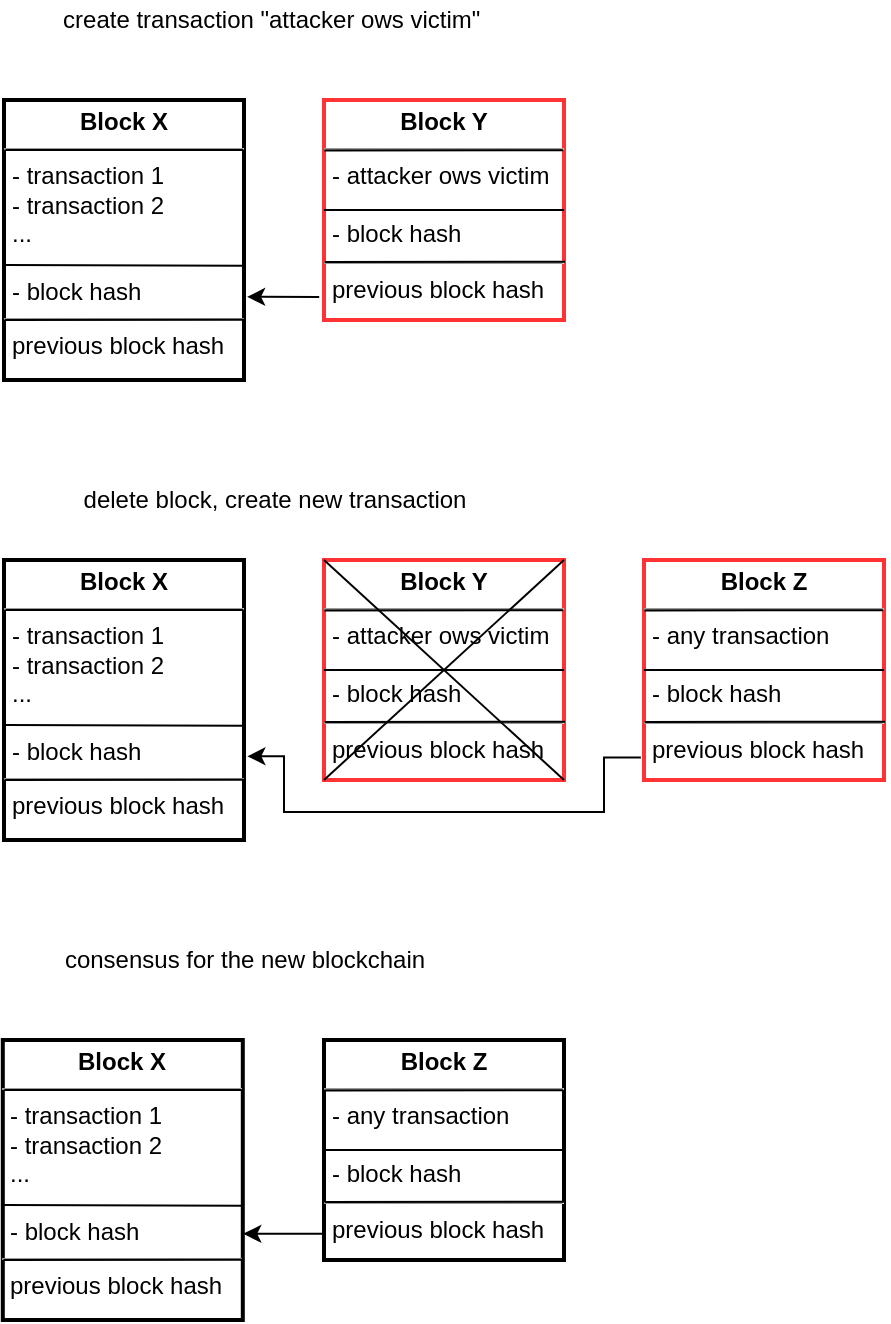 <mxfile version="14.5.1" type="device"><diagram id="3F3XWu-fcGcMDtiveNf3" name="Page-1"><mxGraphModel dx="494" dy="289" grid="0" gridSize="10" guides="1" tooltips="1" connect="1" arrows="1" fold="1" page="1" pageScale="1" pageWidth="827" pageHeight="1169" math="0" shadow="0"><root><mxCell id="0"/><mxCell id="1" parent="0"/><mxCell id="L31LWD1vX7EMfhoTZzkV-4" value="&lt;p style=&quot;margin: 0px ; margin-top: 4px ; text-align: center&quot;&gt;&lt;b&gt;Block X&lt;/b&gt;&lt;/p&gt;&lt;hr size=&quot;1&quot;&gt;&lt;p style=&quot;margin: 0px ; margin-left: 4px&quot;&gt;- transaction 1&lt;br&gt;&lt;/p&gt;&lt;p style=&quot;margin: 0px 0px 0px 4px&quot;&gt;- transaction 2&lt;/p&gt;&lt;p style=&quot;margin: 0px 0px 0px 4px&quot;&gt;...&lt;/p&gt;&lt;p style=&quot;margin: 0px 0px 0px 4px&quot;&gt;&lt;br&gt;&lt;/p&gt;&lt;p style=&quot;margin: 0px 0px 0px 4px&quot;&gt;- block hash&lt;/p&gt;&lt;hr size=&quot;1&quot;&gt;&lt;p style=&quot;margin: 0px ; margin-left: 4px&quot;&gt;previous block hash&lt;/p&gt;" style="verticalAlign=top;align=left;overflow=fill;fontSize=12;fontFamily=Helvetica;html=1;strokeWidth=2;container=0;perimeterSpacing=0;" parent="1" vertex="1"><mxGeometry x="110" y="190" width="120" height="140" as="geometry"/></mxCell><mxCell id="dVOfz46s6PjhYwLPF-xR-3" value="&lt;p style=&quot;margin: 0px ; margin-top: 4px ; text-align: center&quot;&gt;&lt;b&gt;Block Y&lt;/b&gt;&lt;/p&gt;&lt;hr size=&quot;1&quot;&gt;&lt;p style=&quot;margin: 0px ; margin-left: 4px&quot;&gt;- attacker ows victim&lt;/p&gt;&lt;p style=&quot;margin: 0px 0px 0px 4px&quot;&gt;&lt;br&gt;&lt;/p&gt;&lt;p style=&quot;margin: 0px 0px 0px 4px&quot;&gt;- block hash&lt;/p&gt;&lt;hr size=&quot;1&quot;&gt;&lt;p style=&quot;margin: 0px ; margin-left: 4px&quot;&gt;previous block hash&lt;/p&gt;" style="verticalAlign=top;align=left;overflow=fill;fontSize=12;fontFamily=Helvetica;html=1;fillColor=none;strokeColor=#FF3333;strokeWidth=2;" vertex="1" parent="1"><mxGeometry x="270" y="190" width="120" height="110" as="geometry"/></mxCell><mxCell id="dVOfz46s6PjhYwLPF-xR-4" value="create transaction &quot;attacker ows victim&quot;&amp;nbsp;" style="text;html=1;align=center;verticalAlign=middle;resizable=0;points=[];autosize=1;" vertex="1" parent="1"><mxGeometry x="130" y="140" width="230" height="20" as="geometry"/></mxCell><mxCell id="dVOfz46s6PjhYwLPF-xR-8" value="delete block, create new transaction" style="text;html=1;align=center;verticalAlign=middle;resizable=0;points=[];autosize=1;" vertex="1" parent="1"><mxGeometry x="140" y="380" width="210" height="20" as="geometry"/></mxCell><mxCell id="dVOfz46s6PjhYwLPF-xR-11" value="" style="endArrow=classic;html=1;entryX=1.013;entryY=0.703;entryDx=0;entryDy=0;entryPerimeter=0;exitX=-0.02;exitY=0.895;exitDx=0;exitDy=0;exitPerimeter=0;" edge="1" parent="1" source="dVOfz46s6PjhYwLPF-xR-3" target="L31LWD1vX7EMfhoTZzkV-4"><mxGeometry width="50" height="50" relative="1" as="geometry"><mxPoint x="270" y="440" as="sourcePoint"/><mxPoint x="320" y="390" as="targetPoint"/></mxGeometry></mxCell><mxCell id="dVOfz46s6PjhYwLPF-xR-15" value="" style="endArrow=none;startArrow=classic;html=1;rounded=0;edgeStyle=orthogonalEdgeStyle;entryX=-0.013;entryY=0.898;entryDx=0;entryDy=0;entryPerimeter=0;startFill=1;endFill=0;exitX=1.014;exitY=0.701;exitDx=0;exitDy=0;exitPerimeter=0;" edge="1" parent="1" source="dVOfz46s6PjhYwLPF-xR-34"><mxGeometry width="50" height="50" relative="1" as="geometry"><mxPoint x="225.24" y="518.84" as="sourcePoint"/><mxPoint x="428.44" y="518.78" as="targetPoint"/><Array as="points"><mxPoint x="250" y="518"/><mxPoint x="250" y="546"/><mxPoint x="410" y="546"/><mxPoint x="410" y="519"/></Array></mxGeometry></mxCell><mxCell id="dVOfz46s6PjhYwLPF-xR-19" value="consensus for the new blockchain" style="text;html=1;align=center;verticalAlign=middle;resizable=0;points=[];autosize=1;" vertex="1" parent="1"><mxGeometry x="130" y="610" width="200" height="20" as="geometry"/></mxCell><mxCell id="dVOfz46s6PjhYwLPF-xR-26" value="" style="endArrow=none;html=1;exitX=1;exitY=0.5;exitDx=0;exitDy=0;entryX=0;entryY=0.5;entryDx=0;entryDy=0;strokeWidth=1;" edge="1" parent="1" source="dVOfz46s6PjhYwLPF-xR-3" target="dVOfz46s6PjhYwLPF-xR-3"><mxGeometry width="50" height="50" relative="1" as="geometry"><mxPoint x="590.84" y="214.96" as="sourcePoint"/><mxPoint x="469.88" y="215.22" as="targetPoint"/></mxGeometry></mxCell><mxCell id="dVOfz46s6PjhYwLPF-xR-29" value="" style="endArrow=none;html=1;exitX=1.001;exitY=0.592;exitDx=0;exitDy=0;entryX=0.004;entryY=0.589;entryDx=0;entryDy=0;strokeWidth=1;entryPerimeter=0;exitPerimeter=0;" edge="1" parent="1" source="L31LWD1vX7EMfhoTZzkV-4" target="L31LWD1vX7EMfhoTZzkV-4"><mxGeometry width="50" height="50" relative="1" as="geometry"><mxPoint x="400" y="255" as="sourcePoint"/><mxPoint x="280.0" y="255" as="targetPoint"/></mxGeometry></mxCell><mxCell id="dVOfz46s6PjhYwLPF-xR-30" value="" style="endArrow=none;html=1;exitX=1.005;exitY=0.785;exitDx=0;exitDy=0;entryX=0.004;entryY=0.589;entryDx=0;entryDy=0;strokeWidth=1;entryPerimeter=0;exitPerimeter=0;" edge="1" parent="1" source="L31LWD1vX7EMfhoTZzkV-4"><mxGeometry width="50" height="50" relative="1" as="geometry"><mxPoint x="230" y="300.42" as="sourcePoint"/><mxPoint x="110.36" y="300.0" as="targetPoint"/></mxGeometry></mxCell><mxCell id="dVOfz46s6PjhYwLPF-xR-31" value="" style="endArrow=none;html=1;exitX=0.998;exitY=0.179;exitDx=0;exitDy=0;entryX=0.006;entryY=0.179;entryDx=0;entryDy=0;strokeWidth=1;entryPerimeter=0;exitPerimeter=0;" edge="1" parent="1" source="L31LWD1vX7EMfhoTZzkV-4" target="L31LWD1vX7EMfhoTZzkV-4"><mxGeometry width="50" height="50" relative="1" as="geometry"><mxPoint x="230" y="220.42" as="sourcePoint"/><mxPoint x="110.36" y="220" as="targetPoint"/></mxGeometry></mxCell><mxCell id="dVOfz46s6PjhYwLPF-xR-32" value="" style="endArrow=none;html=1;exitX=1.004;exitY=0.735;exitDx=0;exitDy=0;entryX=0.003;entryY=0.736;entryDx=0;entryDy=0;strokeWidth=1;exitPerimeter=0;entryPerimeter=0;" edge="1" parent="1" source="dVOfz46s6PjhYwLPF-xR-3" target="dVOfz46s6PjhYwLPF-xR-3"><mxGeometry width="50" height="50" relative="1" as="geometry"><mxPoint x="390" y="270" as="sourcePoint"/><mxPoint x="270" y="270" as="targetPoint"/></mxGeometry></mxCell><mxCell id="dVOfz46s6PjhYwLPF-xR-33" value="" style="endArrow=none;html=1;exitX=0.997;exitY=0.228;exitDx=0;exitDy=0;entryX=0.002;entryY=0.229;entryDx=0;entryDy=0;strokeWidth=1;entryPerimeter=0;exitPerimeter=0;" edge="1" parent="1" source="dVOfz46s6PjhYwLPF-xR-3" target="dVOfz46s6PjhYwLPF-xR-3"><mxGeometry width="50" height="50" relative="1" as="geometry"><mxPoint x="390" y="220" as="sourcePoint"/><mxPoint x="270" y="220" as="targetPoint"/></mxGeometry></mxCell><mxCell id="dVOfz46s6PjhYwLPF-xR-34" value="&lt;p style=&quot;margin: 0px ; margin-top: 4px ; text-align: center&quot;&gt;&lt;b&gt;Block X&lt;/b&gt;&lt;/p&gt;&lt;hr size=&quot;1&quot;&gt;&lt;p style=&quot;margin: 0px ; margin-left: 4px&quot;&gt;- transaction 1&lt;br&gt;&lt;/p&gt;&lt;p style=&quot;margin: 0px 0px 0px 4px&quot;&gt;- transaction 2&lt;/p&gt;&lt;p style=&quot;margin: 0px 0px 0px 4px&quot;&gt;...&lt;/p&gt;&lt;p style=&quot;margin: 0px 0px 0px 4px&quot;&gt;&lt;br&gt;&lt;/p&gt;&lt;p style=&quot;margin: 0px 0px 0px 4px&quot;&gt;- block hash&lt;/p&gt;&lt;hr size=&quot;1&quot;&gt;&lt;p style=&quot;margin: 0px ; margin-left: 4px&quot;&gt;previous block hash&lt;/p&gt;" style="verticalAlign=top;align=left;overflow=fill;fontSize=12;fontFamily=Helvetica;html=1;strokeWidth=2;container=0;perimeterSpacing=0;" vertex="1" parent="1"><mxGeometry x="110" y="420" width="120" height="140" as="geometry"/></mxCell><mxCell id="dVOfz46s6PjhYwLPF-xR-35" value="&lt;p style=&quot;margin: 0px ; margin-top: 4px ; text-align: center&quot;&gt;&lt;b&gt;Block Y&lt;/b&gt;&lt;/p&gt;&lt;hr size=&quot;1&quot;&gt;&lt;p style=&quot;margin: 0px ; margin-left: 4px&quot;&gt;- attacker ows victim&lt;/p&gt;&lt;p style=&quot;margin: 0px 0px 0px 4px&quot;&gt;&lt;br&gt;&lt;/p&gt;&lt;p style=&quot;margin: 0px 0px 0px 4px&quot;&gt;- block hash&lt;/p&gt;&lt;hr size=&quot;1&quot;&gt;&lt;p style=&quot;margin: 0px ; margin-left: 4px&quot;&gt;previous block hash&lt;/p&gt;" style="verticalAlign=top;align=left;overflow=fill;fontSize=12;fontFamily=Helvetica;html=1;fillColor=none;strokeColor=#FF3333;strokeWidth=2;" vertex="1" parent="1"><mxGeometry x="270" y="420" width="120" height="110" as="geometry"/></mxCell><mxCell id="dVOfz46s6PjhYwLPF-xR-37" value="" style="endArrow=none;html=1;exitX=1;exitY=0.5;exitDx=0;exitDy=0;entryX=0;entryY=0.5;entryDx=0;entryDy=0;strokeWidth=1;" edge="1" parent="1" source="dVOfz46s6PjhYwLPF-xR-35" target="dVOfz46s6PjhYwLPF-xR-35"><mxGeometry width="50" height="50" relative="1" as="geometry"><mxPoint x="590.84" y="444.96" as="sourcePoint"/><mxPoint x="469.88" y="445.22" as="targetPoint"/></mxGeometry></mxCell><mxCell id="dVOfz46s6PjhYwLPF-xR-38" value="" style="endArrow=none;html=1;exitX=1.001;exitY=0.592;exitDx=0;exitDy=0;entryX=0.004;entryY=0.589;entryDx=0;entryDy=0;strokeWidth=1;entryPerimeter=0;exitPerimeter=0;" edge="1" parent="1" source="dVOfz46s6PjhYwLPF-xR-34" target="dVOfz46s6PjhYwLPF-xR-34"><mxGeometry width="50" height="50" relative="1" as="geometry"><mxPoint x="400" y="485" as="sourcePoint"/><mxPoint x="280.0" y="485" as="targetPoint"/></mxGeometry></mxCell><mxCell id="dVOfz46s6PjhYwLPF-xR-39" value="" style="endArrow=none;html=1;exitX=1.005;exitY=0.785;exitDx=0;exitDy=0;entryX=0.004;entryY=0.589;entryDx=0;entryDy=0;strokeWidth=1;entryPerimeter=0;exitPerimeter=0;" edge="1" parent="1" source="dVOfz46s6PjhYwLPF-xR-34"><mxGeometry width="50" height="50" relative="1" as="geometry"><mxPoint x="230" y="530.42" as="sourcePoint"/><mxPoint x="110.36" y="530" as="targetPoint"/></mxGeometry></mxCell><mxCell id="dVOfz46s6PjhYwLPF-xR-40" value="" style="endArrow=none;html=1;exitX=0.998;exitY=0.179;exitDx=0;exitDy=0;entryX=0.006;entryY=0.179;entryDx=0;entryDy=0;strokeWidth=1;entryPerimeter=0;exitPerimeter=0;" edge="1" parent="1" source="dVOfz46s6PjhYwLPF-xR-34" target="dVOfz46s6PjhYwLPF-xR-34"><mxGeometry width="50" height="50" relative="1" as="geometry"><mxPoint x="230" y="450.42" as="sourcePoint"/><mxPoint x="110.36" y="450" as="targetPoint"/></mxGeometry></mxCell><mxCell id="dVOfz46s6PjhYwLPF-xR-41" value="" style="endArrow=none;html=1;exitX=1.004;exitY=0.735;exitDx=0;exitDy=0;entryX=0.003;entryY=0.736;entryDx=0;entryDy=0;strokeWidth=1;exitPerimeter=0;entryPerimeter=0;" edge="1" parent="1" source="dVOfz46s6PjhYwLPF-xR-35" target="dVOfz46s6PjhYwLPF-xR-35"><mxGeometry width="50" height="50" relative="1" as="geometry"><mxPoint x="390" y="500" as="sourcePoint"/><mxPoint x="270" y="500" as="targetPoint"/></mxGeometry></mxCell><mxCell id="dVOfz46s6PjhYwLPF-xR-42" value="" style="endArrow=none;html=1;exitX=0.997;exitY=0.228;exitDx=0;exitDy=0;entryX=0.002;entryY=0.229;entryDx=0;entryDy=0;strokeWidth=1;entryPerimeter=0;exitPerimeter=0;" edge="1" parent="1" source="dVOfz46s6PjhYwLPF-xR-35" target="dVOfz46s6PjhYwLPF-xR-35"><mxGeometry width="50" height="50" relative="1" as="geometry"><mxPoint x="390" y="450" as="sourcePoint"/><mxPoint x="270" y="450" as="targetPoint"/></mxGeometry></mxCell><mxCell id="dVOfz46s6PjhYwLPF-xR-44" value="&lt;p style=&quot;margin: 0px ; margin-top: 4px ; text-align: center&quot;&gt;&lt;b&gt;Block Z&lt;/b&gt;&lt;/p&gt;&lt;hr size=&quot;1&quot;&gt;&lt;p style=&quot;margin: 0px ; margin-left: 4px&quot;&gt;- any transaction&lt;/p&gt;&lt;p style=&quot;margin: 0px 0px 0px 4px&quot;&gt;&lt;br&gt;&lt;/p&gt;&lt;p style=&quot;margin: 0px 0px 0px 4px&quot;&gt;- block hash&lt;/p&gt;&lt;hr size=&quot;1&quot;&gt;&lt;p style=&quot;margin: 0px ; margin-left: 4px&quot;&gt;previous block hash&lt;/p&gt;" style="verticalAlign=top;align=left;overflow=fill;fontSize=12;fontFamily=Helvetica;html=1;fillColor=none;strokeColor=#FF3333;strokeWidth=2;" vertex="1" parent="1"><mxGeometry x="430" y="420" width="120" height="110" as="geometry"/></mxCell><mxCell id="dVOfz46s6PjhYwLPF-xR-45" value="" style="endArrow=none;html=1;exitX=1;exitY=0.5;exitDx=0;exitDy=0;entryX=0;entryY=0.5;entryDx=0;entryDy=0;strokeWidth=1;" edge="1" parent="1" source="dVOfz46s6PjhYwLPF-xR-44" target="dVOfz46s6PjhYwLPF-xR-44"><mxGeometry width="50" height="50" relative="1" as="geometry"><mxPoint x="750.84" y="444.96" as="sourcePoint"/><mxPoint x="629.88" y="445.22" as="targetPoint"/></mxGeometry></mxCell><mxCell id="dVOfz46s6PjhYwLPF-xR-46" value="" style="endArrow=none;html=1;exitX=1.004;exitY=0.735;exitDx=0;exitDy=0;entryX=0.003;entryY=0.736;entryDx=0;entryDy=0;strokeWidth=1;exitPerimeter=0;entryPerimeter=0;" edge="1" parent="1" source="dVOfz46s6PjhYwLPF-xR-44" target="dVOfz46s6PjhYwLPF-xR-44"><mxGeometry width="50" height="50" relative="1" as="geometry"><mxPoint x="550" y="500" as="sourcePoint"/><mxPoint x="430" y="500" as="targetPoint"/></mxGeometry></mxCell><mxCell id="dVOfz46s6PjhYwLPF-xR-47" value="" style="endArrow=none;html=1;exitX=0.997;exitY=0.228;exitDx=0;exitDy=0;entryX=0.002;entryY=0.229;entryDx=0;entryDy=0;strokeWidth=1;entryPerimeter=0;exitPerimeter=0;" edge="1" parent="1" source="dVOfz46s6PjhYwLPF-xR-44" target="dVOfz46s6PjhYwLPF-xR-44"><mxGeometry width="50" height="50" relative="1" as="geometry"><mxPoint x="550" y="450" as="sourcePoint"/><mxPoint x="430" y="450" as="targetPoint"/></mxGeometry></mxCell><mxCell id="dVOfz46s6PjhYwLPF-xR-57" style="edgeStyle=orthogonalEdgeStyle;rounded=0;orthogonalLoop=1;jettySize=auto;html=1;exitX=0;exitY=0.75;exitDx=0;exitDy=0;entryX=1.002;entryY=0.692;entryDx=0;entryDy=0;entryPerimeter=0;startArrow=none;startFill=0;endArrow=classic;endFill=1;strokeWidth=1;" edge="1" parent="1" source="dVOfz46s6PjhYwLPF-xR-48" target="dVOfz46s6PjhYwLPF-xR-53"><mxGeometry relative="1" as="geometry"><Array as="points"><mxPoint x="270" y="757"/></Array></mxGeometry></mxCell><mxCell id="dVOfz46s6PjhYwLPF-xR-48" value="&lt;p style=&quot;margin: 0px ; margin-top: 4px ; text-align: center&quot;&gt;&lt;b&gt;Block Z&lt;/b&gt;&lt;/p&gt;&lt;hr size=&quot;1&quot;&gt;&lt;p style=&quot;margin: 0px ; margin-left: 4px&quot;&gt;- any transaction&lt;/p&gt;&lt;p style=&quot;margin: 0px 0px 0px 4px&quot;&gt;&lt;br&gt;&lt;/p&gt;&lt;p style=&quot;margin: 0px 0px 0px 4px&quot;&gt;- block hash&lt;/p&gt;&lt;hr size=&quot;1&quot;&gt;&lt;p style=&quot;margin: 0px ; margin-left: 4px&quot;&gt;previous block hash&lt;/p&gt;" style="verticalAlign=top;align=left;overflow=fill;fontSize=12;fontFamily=Helvetica;html=1;fillColor=none;strokeWidth=2;" vertex="1" parent="1"><mxGeometry x="270" y="660" width="120" height="110" as="geometry"/></mxCell><mxCell id="dVOfz46s6PjhYwLPF-xR-49" value="" style="endArrow=none;html=1;exitX=1;exitY=0.5;exitDx=0;exitDy=0;entryX=0;entryY=0.5;entryDx=0;entryDy=0;strokeWidth=1;" edge="1" parent="1" source="dVOfz46s6PjhYwLPF-xR-48" target="dVOfz46s6PjhYwLPF-xR-48"><mxGeometry width="50" height="50" relative="1" as="geometry"><mxPoint x="720.84" y="674.96" as="sourcePoint"/><mxPoint x="599.88" y="675.22" as="targetPoint"/></mxGeometry></mxCell><mxCell id="dVOfz46s6PjhYwLPF-xR-50" value="" style="endArrow=none;html=1;exitX=1.004;exitY=0.735;exitDx=0;exitDy=0;entryX=0.003;entryY=0.736;entryDx=0;entryDy=0;strokeWidth=1;exitPerimeter=0;entryPerimeter=0;" edge="1" parent="1" source="dVOfz46s6PjhYwLPF-xR-48" target="dVOfz46s6PjhYwLPF-xR-48"><mxGeometry width="50" height="50" relative="1" as="geometry"><mxPoint x="520" y="730" as="sourcePoint"/><mxPoint x="400" y="730" as="targetPoint"/></mxGeometry></mxCell><mxCell id="dVOfz46s6PjhYwLPF-xR-51" value="" style="endArrow=none;html=1;exitX=0.997;exitY=0.228;exitDx=0;exitDy=0;entryX=0.002;entryY=0.229;entryDx=0;entryDy=0;strokeWidth=1;entryPerimeter=0;exitPerimeter=0;" edge="1" parent="1" source="dVOfz46s6PjhYwLPF-xR-48" target="dVOfz46s6PjhYwLPF-xR-48"><mxGeometry width="50" height="50" relative="1" as="geometry"><mxPoint x="520" y="680" as="sourcePoint"/><mxPoint x="400" y="680" as="targetPoint"/></mxGeometry></mxCell><mxCell id="dVOfz46s6PjhYwLPF-xR-53" value="&lt;p style=&quot;margin: 0px ; margin-top: 4px ; text-align: center&quot;&gt;&lt;b&gt;Block X&lt;/b&gt;&lt;/p&gt;&lt;hr size=&quot;1&quot;&gt;&lt;p style=&quot;margin: 0px ; margin-left: 4px&quot;&gt;- transaction 1&lt;br&gt;&lt;/p&gt;&lt;p style=&quot;margin: 0px 0px 0px 4px&quot;&gt;- transaction 2&lt;/p&gt;&lt;p style=&quot;margin: 0px 0px 0px 4px&quot;&gt;...&lt;/p&gt;&lt;p style=&quot;margin: 0px 0px 0px 4px&quot;&gt;&lt;br&gt;&lt;/p&gt;&lt;p style=&quot;margin: 0px 0px 0px 4px&quot;&gt;- block hash&lt;/p&gt;&lt;hr size=&quot;1&quot;&gt;&lt;p style=&quot;margin: 0px ; margin-left: 4px&quot;&gt;previous block hash&lt;/p&gt;" style="verticalAlign=top;align=left;overflow=fill;fontSize=12;fontFamily=Helvetica;html=1;strokeWidth=2;container=0;perimeterSpacing=0;" vertex="1" parent="1"><mxGeometry x="109.4" y="660" width="120" height="140" as="geometry"/></mxCell><mxCell id="dVOfz46s6PjhYwLPF-xR-54" value="" style="endArrow=none;html=1;exitX=1.001;exitY=0.592;exitDx=0;exitDy=0;entryX=0.004;entryY=0.589;entryDx=0;entryDy=0;strokeWidth=1;entryPerimeter=0;exitPerimeter=0;" edge="1" parent="1" source="dVOfz46s6PjhYwLPF-xR-53" target="dVOfz46s6PjhYwLPF-xR-53"><mxGeometry width="50" height="50" relative="1" as="geometry"><mxPoint x="399.4" y="725" as="sourcePoint"/><mxPoint x="279.4" y="725" as="targetPoint"/></mxGeometry></mxCell><mxCell id="dVOfz46s6PjhYwLPF-xR-55" value="" style="endArrow=none;html=1;exitX=1.005;exitY=0.785;exitDx=0;exitDy=0;entryX=0.004;entryY=0.589;entryDx=0;entryDy=0;strokeWidth=1;entryPerimeter=0;exitPerimeter=0;" edge="1" parent="1" source="dVOfz46s6PjhYwLPF-xR-53"><mxGeometry width="50" height="50" relative="1" as="geometry"><mxPoint x="229.4" y="770.42" as="sourcePoint"/><mxPoint x="109.76" y="770" as="targetPoint"/></mxGeometry></mxCell><mxCell id="dVOfz46s6PjhYwLPF-xR-56" value="" style="endArrow=none;html=1;exitX=0.998;exitY=0.179;exitDx=0;exitDy=0;entryX=0.006;entryY=0.179;entryDx=0;entryDy=0;strokeWidth=1;entryPerimeter=0;exitPerimeter=0;" edge="1" parent="1" source="dVOfz46s6PjhYwLPF-xR-53" target="dVOfz46s6PjhYwLPF-xR-53"><mxGeometry width="50" height="50" relative="1" as="geometry"><mxPoint x="229.4" y="690.42" as="sourcePoint"/><mxPoint x="109.76" y="690" as="targetPoint"/></mxGeometry></mxCell><mxCell id="dVOfz46s6PjhYwLPF-xR-58" value="" style="endArrow=none;html=1;strokeWidth=1;entryX=1;entryY=0;entryDx=0;entryDy=0;exitX=0;exitY=1;exitDx=0;exitDy=0;" edge="1" parent="1" source="dVOfz46s6PjhYwLPF-xR-35" target="dVOfz46s6PjhYwLPF-xR-35"><mxGeometry width="50" height="50" relative="1" as="geometry"><mxPoint x="310" y="440" as="sourcePoint"/><mxPoint x="360" y="390" as="targetPoint"/></mxGeometry></mxCell><mxCell id="dVOfz46s6PjhYwLPF-xR-60" value="" style="endArrow=none;html=1;strokeWidth=1;entryX=0;entryY=0;entryDx=0;entryDy=0;exitX=1;exitY=1;exitDx=0;exitDy=0;" edge="1" parent="1" source="dVOfz46s6PjhYwLPF-xR-35" target="dVOfz46s6PjhYwLPF-xR-35"><mxGeometry width="50" height="50" relative="1" as="geometry"><mxPoint x="280" y="540" as="sourcePoint"/><mxPoint x="400" y="430.0" as="targetPoint"/></mxGeometry></mxCell></root></mxGraphModel></diagram></mxfile>